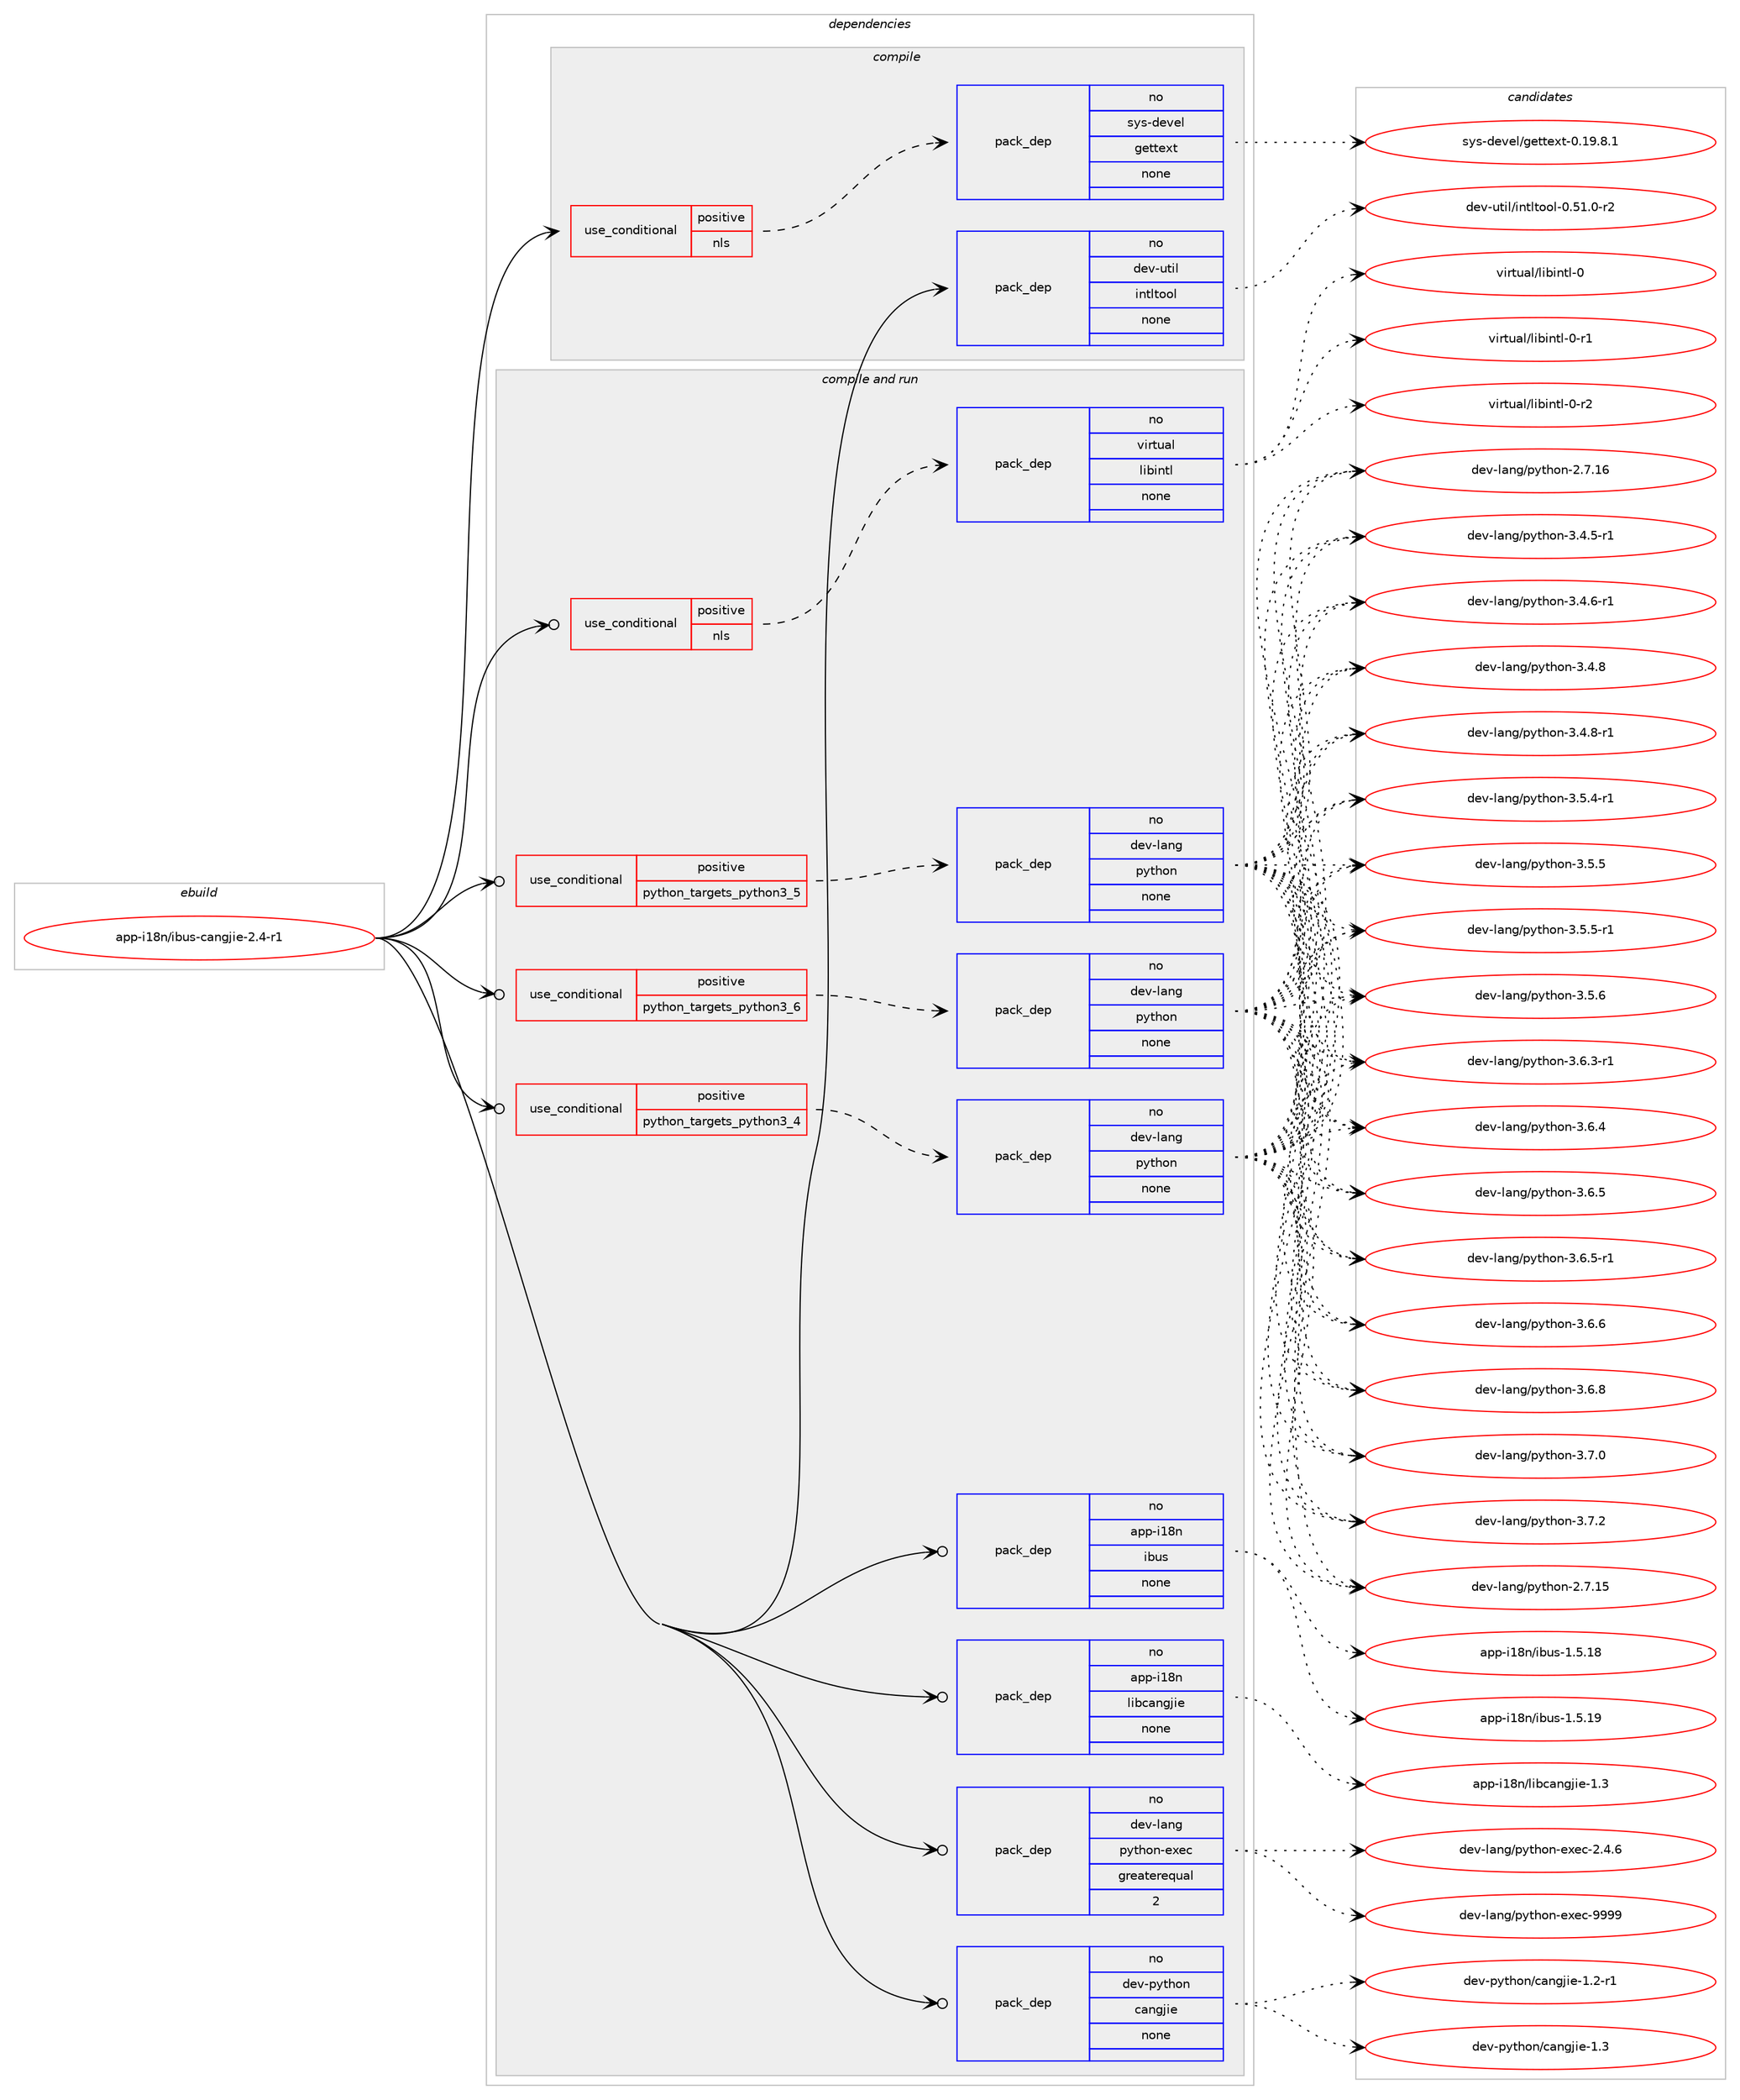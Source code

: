 digraph prolog {

# *************
# Graph options
# *************

newrank=true;
concentrate=true;
compound=true;
graph [rankdir=LR,fontname=Helvetica,fontsize=10,ranksep=1.5];#, ranksep=2.5, nodesep=0.2];
edge  [arrowhead=vee];
node  [fontname=Helvetica,fontsize=10];

# **********
# The ebuild
# **********

subgraph cluster_leftcol {
color=gray;
rank=same;
label=<<i>ebuild</i>>;
id [label="app-i18n/ibus-cangjie-2.4-r1", color=red, width=4, href="../app-i18n/ibus-cangjie-2.4-r1.svg"];
}

# ****************
# The dependencies
# ****************

subgraph cluster_midcol {
color=gray;
label=<<i>dependencies</i>>;
subgraph cluster_compile {
fillcolor="#eeeeee";
style=filled;
label=<<i>compile</i>>;
subgraph cond352565 {
dependency1294907 [label=<<TABLE BORDER="0" CELLBORDER="1" CELLSPACING="0" CELLPADDING="4"><TR><TD ROWSPAN="3" CELLPADDING="10">use_conditional</TD></TR><TR><TD>positive</TD></TR><TR><TD>nls</TD></TR></TABLE>>, shape=none, color=red];
subgraph pack922239 {
dependency1294908 [label=<<TABLE BORDER="0" CELLBORDER="1" CELLSPACING="0" CELLPADDING="4" WIDTH="220"><TR><TD ROWSPAN="6" CELLPADDING="30">pack_dep</TD></TR><TR><TD WIDTH="110">no</TD></TR><TR><TD>sys-devel</TD></TR><TR><TD>gettext</TD></TR><TR><TD>none</TD></TR><TR><TD></TD></TR></TABLE>>, shape=none, color=blue];
}
dependency1294907:e -> dependency1294908:w [weight=20,style="dashed",arrowhead="vee"];
}
id:e -> dependency1294907:w [weight=20,style="solid",arrowhead="vee"];
subgraph pack922240 {
dependency1294909 [label=<<TABLE BORDER="0" CELLBORDER="1" CELLSPACING="0" CELLPADDING="4" WIDTH="220"><TR><TD ROWSPAN="6" CELLPADDING="30">pack_dep</TD></TR><TR><TD WIDTH="110">no</TD></TR><TR><TD>dev-util</TD></TR><TR><TD>intltool</TD></TR><TR><TD>none</TD></TR><TR><TD></TD></TR></TABLE>>, shape=none, color=blue];
}
id:e -> dependency1294909:w [weight=20,style="solid",arrowhead="vee"];
}
subgraph cluster_compileandrun {
fillcolor="#eeeeee";
style=filled;
label=<<i>compile and run</i>>;
subgraph cond352566 {
dependency1294910 [label=<<TABLE BORDER="0" CELLBORDER="1" CELLSPACING="0" CELLPADDING="4"><TR><TD ROWSPAN="3" CELLPADDING="10">use_conditional</TD></TR><TR><TD>positive</TD></TR><TR><TD>nls</TD></TR></TABLE>>, shape=none, color=red];
subgraph pack922241 {
dependency1294911 [label=<<TABLE BORDER="0" CELLBORDER="1" CELLSPACING="0" CELLPADDING="4" WIDTH="220"><TR><TD ROWSPAN="6" CELLPADDING="30">pack_dep</TD></TR><TR><TD WIDTH="110">no</TD></TR><TR><TD>virtual</TD></TR><TR><TD>libintl</TD></TR><TR><TD>none</TD></TR><TR><TD></TD></TR></TABLE>>, shape=none, color=blue];
}
dependency1294910:e -> dependency1294911:w [weight=20,style="dashed",arrowhead="vee"];
}
id:e -> dependency1294910:w [weight=20,style="solid",arrowhead="odotvee"];
subgraph cond352567 {
dependency1294912 [label=<<TABLE BORDER="0" CELLBORDER="1" CELLSPACING="0" CELLPADDING="4"><TR><TD ROWSPAN="3" CELLPADDING="10">use_conditional</TD></TR><TR><TD>positive</TD></TR><TR><TD>python_targets_python3_4</TD></TR></TABLE>>, shape=none, color=red];
subgraph pack922242 {
dependency1294913 [label=<<TABLE BORDER="0" CELLBORDER="1" CELLSPACING="0" CELLPADDING="4" WIDTH="220"><TR><TD ROWSPAN="6" CELLPADDING="30">pack_dep</TD></TR><TR><TD WIDTH="110">no</TD></TR><TR><TD>dev-lang</TD></TR><TR><TD>python</TD></TR><TR><TD>none</TD></TR><TR><TD></TD></TR></TABLE>>, shape=none, color=blue];
}
dependency1294912:e -> dependency1294913:w [weight=20,style="dashed",arrowhead="vee"];
}
id:e -> dependency1294912:w [weight=20,style="solid",arrowhead="odotvee"];
subgraph cond352568 {
dependency1294914 [label=<<TABLE BORDER="0" CELLBORDER="1" CELLSPACING="0" CELLPADDING="4"><TR><TD ROWSPAN="3" CELLPADDING="10">use_conditional</TD></TR><TR><TD>positive</TD></TR><TR><TD>python_targets_python3_5</TD></TR></TABLE>>, shape=none, color=red];
subgraph pack922243 {
dependency1294915 [label=<<TABLE BORDER="0" CELLBORDER="1" CELLSPACING="0" CELLPADDING="4" WIDTH="220"><TR><TD ROWSPAN="6" CELLPADDING="30">pack_dep</TD></TR><TR><TD WIDTH="110">no</TD></TR><TR><TD>dev-lang</TD></TR><TR><TD>python</TD></TR><TR><TD>none</TD></TR><TR><TD></TD></TR></TABLE>>, shape=none, color=blue];
}
dependency1294914:e -> dependency1294915:w [weight=20,style="dashed",arrowhead="vee"];
}
id:e -> dependency1294914:w [weight=20,style="solid",arrowhead="odotvee"];
subgraph cond352569 {
dependency1294916 [label=<<TABLE BORDER="0" CELLBORDER="1" CELLSPACING="0" CELLPADDING="4"><TR><TD ROWSPAN="3" CELLPADDING="10">use_conditional</TD></TR><TR><TD>positive</TD></TR><TR><TD>python_targets_python3_6</TD></TR></TABLE>>, shape=none, color=red];
subgraph pack922244 {
dependency1294917 [label=<<TABLE BORDER="0" CELLBORDER="1" CELLSPACING="0" CELLPADDING="4" WIDTH="220"><TR><TD ROWSPAN="6" CELLPADDING="30">pack_dep</TD></TR><TR><TD WIDTH="110">no</TD></TR><TR><TD>dev-lang</TD></TR><TR><TD>python</TD></TR><TR><TD>none</TD></TR><TR><TD></TD></TR></TABLE>>, shape=none, color=blue];
}
dependency1294916:e -> dependency1294917:w [weight=20,style="dashed",arrowhead="vee"];
}
id:e -> dependency1294916:w [weight=20,style="solid",arrowhead="odotvee"];
subgraph pack922245 {
dependency1294918 [label=<<TABLE BORDER="0" CELLBORDER="1" CELLSPACING="0" CELLPADDING="4" WIDTH="220"><TR><TD ROWSPAN="6" CELLPADDING="30">pack_dep</TD></TR><TR><TD WIDTH="110">no</TD></TR><TR><TD>app-i18n</TD></TR><TR><TD>ibus</TD></TR><TR><TD>none</TD></TR><TR><TD></TD></TR></TABLE>>, shape=none, color=blue];
}
id:e -> dependency1294918:w [weight=20,style="solid",arrowhead="odotvee"];
subgraph pack922246 {
dependency1294919 [label=<<TABLE BORDER="0" CELLBORDER="1" CELLSPACING="0" CELLPADDING="4" WIDTH="220"><TR><TD ROWSPAN="6" CELLPADDING="30">pack_dep</TD></TR><TR><TD WIDTH="110">no</TD></TR><TR><TD>app-i18n</TD></TR><TR><TD>libcangjie</TD></TR><TR><TD>none</TD></TR><TR><TD></TD></TR></TABLE>>, shape=none, color=blue];
}
id:e -> dependency1294919:w [weight=20,style="solid",arrowhead="odotvee"];
subgraph pack922247 {
dependency1294920 [label=<<TABLE BORDER="0" CELLBORDER="1" CELLSPACING="0" CELLPADDING="4" WIDTH="220"><TR><TD ROWSPAN="6" CELLPADDING="30">pack_dep</TD></TR><TR><TD WIDTH="110">no</TD></TR><TR><TD>dev-lang</TD></TR><TR><TD>python-exec</TD></TR><TR><TD>greaterequal</TD></TR><TR><TD>2</TD></TR></TABLE>>, shape=none, color=blue];
}
id:e -> dependency1294920:w [weight=20,style="solid",arrowhead="odotvee"];
subgraph pack922248 {
dependency1294921 [label=<<TABLE BORDER="0" CELLBORDER="1" CELLSPACING="0" CELLPADDING="4" WIDTH="220"><TR><TD ROWSPAN="6" CELLPADDING="30">pack_dep</TD></TR><TR><TD WIDTH="110">no</TD></TR><TR><TD>dev-python</TD></TR><TR><TD>cangjie</TD></TR><TR><TD>none</TD></TR><TR><TD></TD></TR></TABLE>>, shape=none, color=blue];
}
id:e -> dependency1294921:w [weight=20,style="solid",arrowhead="odotvee"];
}
subgraph cluster_run {
fillcolor="#eeeeee";
style=filled;
label=<<i>run</i>>;
}
}

# **************
# The candidates
# **************

subgraph cluster_choices {
rank=same;
color=gray;
label=<<i>candidates</i>>;

subgraph choice922239 {
color=black;
nodesep=1;
choice1151211154510010111810110847103101116116101120116454846495746564649 [label="sys-devel/gettext-0.19.8.1", color=red, width=4,href="../sys-devel/gettext-0.19.8.1.svg"];
dependency1294908:e -> choice1151211154510010111810110847103101116116101120116454846495746564649:w [style=dotted,weight="100"];
}
subgraph choice922240 {
color=black;
nodesep=1;
choice1001011184511711610510847105110116108116111111108454846534946484511450 [label="dev-util/intltool-0.51.0-r2", color=red, width=4,href="../dev-util/intltool-0.51.0-r2.svg"];
dependency1294909:e -> choice1001011184511711610510847105110116108116111111108454846534946484511450:w [style=dotted,weight="100"];
}
subgraph choice922241 {
color=black;
nodesep=1;
choice1181051141161179710847108105981051101161084548 [label="virtual/libintl-0", color=red, width=4,href="../virtual/libintl-0.svg"];
choice11810511411611797108471081059810511011610845484511449 [label="virtual/libintl-0-r1", color=red, width=4,href="../virtual/libintl-0-r1.svg"];
choice11810511411611797108471081059810511011610845484511450 [label="virtual/libintl-0-r2", color=red, width=4,href="../virtual/libintl-0-r2.svg"];
dependency1294911:e -> choice1181051141161179710847108105981051101161084548:w [style=dotted,weight="100"];
dependency1294911:e -> choice11810511411611797108471081059810511011610845484511449:w [style=dotted,weight="100"];
dependency1294911:e -> choice11810511411611797108471081059810511011610845484511450:w [style=dotted,weight="100"];
}
subgraph choice922242 {
color=black;
nodesep=1;
choice10010111845108971101034711212111610411111045504655464953 [label="dev-lang/python-2.7.15", color=red, width=4,href="../dev-lang/python-2.7.15.svg"];
choice10010111845108971101034711212111610411111045504655464954 [label="dev-lang/python-2.7.16", color=red, width=4,href="../dev-lang/python-2.7.16.svg"];
choice1001011184510897110103471121211161041111104551465246534511449 [label="dev-lang/python-3.4.5-r1", color=red, width=4,href="../dev-lang/python-3.4.5-r1.svg"];
choice1001011184510897110103471121211161041111104551465246544511449 [label="dev-lang/python-3.4.6-r1", color=red, width=4,href="../dev-lang/python-3.4.6-r1.svg"];
choice100101118451089711010347112121116104111110455146524656 [label="dev-lang/python-3.4.8", color=red, width=4,href="../dev-lang/python-3.4.8.svg"];
choice1001011184510897110103471121211161041111104551465246564511449 [label="dev-lang/python-3.4.8-r1", color=red, width=4,href="../dev-lang/python-3.4.8-r1.svg"];
choice1001011184510897110103471121211161041111104551465346524511449 [label="dev-lang/python-3.5.4-r1", color=red, width=4,href="../dev-lang/python-3.5.4-r1.svg"];
choice100101118451089711010347112121116104111110455146534653 [label="dev-lang/python-3.5.5", color=red, width=4,href="../dev-lang/python-3.5.5.svg"];
choice1001011184510897110103471121211161041111104551465346534511449 [label="dev-lang/python-3.5.5-r1", color=red, width=4,href="../dev-lang/python-3.5.5-r1.svg"];
choice100101118451089711010347112121116104111110455146534654 [label="dev-lang/python-3.5.6", color=red, width=4,href="../dev-lang/python-3.5.6.svg"];
choice1001011184510897110103471121211161041111104551465446514511449 [label="dev-lang/python-3.6.3-r1", color=red, width=4,href="../dev-lang/python-3.6.3-r1.svg"];
choice100101118451089711010347112121116104111110455146544652 [label="dev-lang/python-3.6.4", color=red, width=4,href="../dev-lang/python-3.6.4.svg"];
choice100101118451089711010347112121116104111110455146544653 [label="dev-lang/python-3.6.5", color=red, width=4,href="../dev-lang/python-3.6.5.svg"];
choice1001011184510897110103471121211161041111104551465446534511449 [label="dev-lang/python-3.6.5-r1", color=red, width=4,href="../dev-lang/python-3.6.5-r1.svg"];
choice100101118451089711010347112121116104111110455146544654 [label="dev-lang/python-3.6.6", color=red, width=4,href="../dev-lang/python-3.6.6.svg"];
choice100101118451089711010347112121116104111110455146544656 [label="dev-lang/python-3.6.8", color=red, width=4,href="../dev-lang/python-3.6.8.svg"];
choice100101118451089711010347112121116104111110455146554648 [label="dev-lang/python-3.7.0", color=red, width=4,href="../dev-lang/python-3.7.0.svg"];
choice100101118451089711010347112121116104111110455146554650 [label="dev-lang/python-3.7.2", color=red, width=4,href="../dev-lang/python-3.7.2.svg"];
dependency1294913:e -> choice10010111845108971101034711212111610411111045504655464953:w [style=dotted,weight="100"];
dependency1294913:e -> choice10010111845108971101034711212111610411111045504655464954:w [style=dotted,weight="100"];
dependency1294913:e -> choice1001011184510897110103471121211161041111104551465246534511449:w [style=dotted,weight="100"];
dependency1294913:e -> choice1001011184510897110103471121211161041111104551465246544511449:w [style=dotted,weight="100"];
dependency1294913:e -> choice100101118451089711010347112121116104111110455146524656:w [style=dotted,weight="100"];
dependency1294913:e -> choice1001011184510897110103471121211161041111104551465246564511449:w [style=dotted,weight="100"];
dependency1294913:e -> choice1001011184510897110103471121211161041111104551465346524511449:w [style=dotted,weight="100"];
dependency1294913:e -> choice100101118451089711010347112121116104111110455146534653:w [style=dotted,weight="100"];
dependency1294913:e -> choice1001011184510897110103471121211161041111104551465346534511449:w [style=dotted,weight="100"];
dependency1294913:e -> choice100101118451089711010347112121116104111110455146534654:w [style=dotted,weight="100"];
dependency1294913:e -> choice1001011184510897110103471121211161041111104551465446514511449:w [style=dotted,weight="100"];
dependency1294913:e -> choice100101118451089711010347112121116104111110455146544652:w [style=dotted,weight="100"];
dependency1294913:e -> choice100101118451089711010347112121116104111110455146544653:w [style=dotted,weight="100"];
dependency1294913:e -> choice1001011184510897110103471121211161041111104551465446534511449:w [style=dotted,weight="100"];
dependency1294913:e -> choice100101118451089711010347112121116104111110455146544654:w [style=dotted,weight="100"];
dependency1294913:e -> choice100101118451089711010347112121116104111110455146544656:w [style=dotted,weight="100"];
dependency1294913:e -> choice100101118451089711010347112121116104111110455146554648:w [style=dotted,weight="100"];
dependency1294913:e -> choice100101118451089711010347112121116104111110455146554650:w [style=dotted,weight="100"];
}
subgraph choice922243 {
color=black;
nodesep=1;
choice10010111845108971101034711212111610411111045504655464953 [label="dev-lang/python-2.7.15", color=red, width=4,href="../dev-lang/python-2.7.15.svg"];
choice10010111845108971101034711212111610411111045504655464954 [label="dev-lang/python-2.7.16", color=red, width=4,href="../dev-lang/python-2.7.16.svg"];
choice1001011184510897110103471121211161041111104551465246534511449 [label="dev-lang/python-3.4.5-r1", color=red, width=4,href="../dev-lang/python-3.4.5-r1.svg"];
choice1001011184510897110103471121211161041111104551465246544511449 [label="dev-lang/python-3.4.6-r1", color=red, width=4,href="../dev-lang/python-3.4.6-r1.svg"];
choice100101118451089711010347112121116104111110455146524656 [label="dev-lang/python-3.4.8", color=red, width=4,href="../dev-lang/python-3.4.8.svg"];
choice1001011184510897110103471121211161041111104551465246564511449 [label="dev-lang/python-3.4.8-r1", color=red, width=4,href="../dev-lang/python-3.4.8-r1.svg"];
choice1001011184510897110103471121211161041111104551465346524511449 [label="dev-lang/python-3.5.4-r1", color=red, width=4,href="../dev-lang/python-3.5.4-r1.svg"];
choice100101118451089711010347112121116104111110455146534653 [label="dev-lang/python-3.5.5", color=red, width=4,href="../dev-lang/python-3.5.5.svg"];
choice1001011184510897110103471121211161041111104551465346534511449 [label="dev-lang/python-3.5.5-r1", color=red, width=4,href="../dev-lang/python-3.5.5-r1.svg"];
choice100101118451089711010347112121116104111110455146534654 [label="dev-lang/python-3.5.6", color=red, width=4,href="../dev-lang/python-3.5.6.svg"];
choice1001011184510897110103471121211161041111104551465446514511449 [label="dev-lang/python-3.6.3-r1", color=red, width=4,href="../dev-lang/python-3.6.3-r1.svg"];
choice100101118451089711010347112121116104111110455146544652 [label="dev-lang/python-3.6.4", color=red, width=4,href="../dev-lang/python-3.6.4.svg"];
choice100101118451089711010347112121116104111110455146544653 [label="dev-lang/python-3.6.5", color=red, width=4,href="../dev-lang/python-3.6.5.svg"];
choice1001011184510897110103471121211161041111104551465446534511449 [label="dev-lang/python-3.6.5-r1", color=red, width=4,href="../dev-lang/python-3.6.5-r1.svg"];
choice100101118451089711010347112121116104111110455146544654 [label="dev-lang/python-3.6.6", color=red, width=4,href="../dev-lang/python-3.6.6.svg"];
choice100101118451089711010347112121116104111110455146544656 [label="dev-lang/python-3.6.8", color=red, width=4,href="../dev-lang/python-3.6.8.svg"];
choice100101118451089711010347112121116104111110455146554648 [label="dev-lang/python-3.7.0", color=red, width=4,href="../dev-lang/python-3.7.0.svg"];
choice100101118451089711010347112121116104111110455146554650 [label="dev-lang/python-3.7.2", color=red, width=4,href="../dev-lang/python-3.7.2.svg"];
dependency1294915:e -> choice10010111845108971101034711212111610411111045504655464953:w [style=dotted,weight="100"];
dependency1294915:e -> choice10010111845108971101034711212111610411111045504655464954:w [style=dotted,weight="100"];
dependency1294915:e -> choice1001011184510897110103471121211161041111104551465246534511449:w [style=dotted,weight="100"];
dependency1294915:e -> choice1001011184510897110103471121211161041111104551465246544511449:w [style=dotted,weight="100"];
dependency1294915:e -> choice100101118451089711010347112121116104111110455146524656:w [style=dotted,weight="100"];
dependency1294915:e -> choice1001011184510897110103471121211161041111104551465246564511449:w [style=dotted,weight="100"];
dependency1294915:e -> choice1001011184510897110103471121211161041111104551465346524511449:w [style=dotted,weight="100"];
dependency1294915:e -> choice100101118451089711010347112121116104111110455146534653:w [style=dotted,weight="100"];
dependency1294915:e -> choice1001011184510897110103471121211161041111104551465346534511449:w [style=dotted,weight="100"];
dependency1294915:e -> choice100101118451089711010347112121116104111110455146534654:w [style=dotted,weight="100"];
dependency1294915:e -> choice1001011184510897110103471121211161041111104551465446514511449:w [style=dotted,weight="100"];
dependency1294915:e -> choice100101118451089711010347112121116104111110455146544652:w [style=dotted,weight="100"];
dependency1294915:e -> choice100101118451089711010347112121116104111110455146544653:w [style=dotted,weight="100"];
dependency1294915:e -> choice1001011184510897110103471121211161041111104551465446534511449:w [style=dotted,weight="100"];
dependency1294915:e -> choice100101118451089711010347112121116104111110455146544654:w [style=dotted,weight="100"];
dependency1294915:e -> choice100101118451089711010347112121116104111110455146544656:w [style=dotted,weight="100"];
dependency1294915:e -> choice100101118451089711010347112121116104111110455146554648:w [style=dotted,weight="100"];
dependency1294915:e -> choice100101118451089711010347112121116104111110455146554650:w [style=dotted,weight="100"];
}
subgraph choice922244 {
color=black;
nodesep=1;
choice10010111845108971101034711212111610411111045504655464953 [label="dev-lang/python-2.7.15", color=red, width=4,href="../dev-lang/python-2.7.15.svg"];
choice10010111845108971101034711212111610411111045504655464954 [label="dev-lang/python-2.7.16", color=red, width=4,href="../dev-lang/python-2.7.16.svg"];
choice1001011184510897110103471121211161041111104551465246534511449 [label="dev-lang/python-3.4.5-r1", color=red, width=4,href="../dev-lang/python-3.4.5-r1.svg"];
choice1001011184510897110103471121211161041111104551465246544511449 [label="dev-lang/python-3.4.6-r1", color=red, width=4,href="../dev-lang/python-3.4.6-r1.svg"];
choice100101118451089711010347112121116104111110455146524656 [label="dev-lang/python-3.4.8", color=red, width=4,href="../dev-lang/python-3.4.8.svg"];
choice1001011184510897110103471121211161041111104551465246564511449 [label="dev-lang/python-3.4.8-r1", color=red, width=4,href="../dev-lang/python-3.4.8-r1.svg"];
choice1001011184510897110103471121211161041111104551465346524511449 [label="dev-lang/python-3.5.4-r1", color=red, width=4,href="../dev-lang/python-3.5.4-r1.svg"];
choice100101118451089711010347112121116104111110455146534653 [label="dev-lang/python-3.5.5", color=red, width=4,href="../dev-lang/python-3.5.5.svg"];
choice1001011184510897110103471121211161041111104551465346534511449 [label="dev-lang/python-3.5.5-r1", color=red, width=4,href="../dev-lang/python-3.5.5-r1.svg"];
choice100101118451089711010347112121116104111110455146534654 [label="dev-lang/python-3.5.6", color=red, width=4,href="../dev-lang/python-3.5.6.svg"];
choice1001011184510897110103471121211161041111104551465446514511449 [label="dev-lang/python-3.6.3-r1", color=red, width=4,href="../dev-lang/python-3.6.3-r1.svg"];
choice100101118451089711010347112121116104111110455146544652 [label="dev-lang/python-3.6.4", color=red, width=4,href="../dev-lang/python-3.6.4.svg"];
choice100101118451089711010347112121116104111110455146544653 [label="dev-lang/python-3.6.5", color=red, width=4,href="../dev-lang/python-3.6.5.svg"];
choice1001011184510897110103471121211161041111104551465446534511449 [label="dev-lang/python-3.6.5-r1", color=red, width=4,href="../dev-lang/python-3.6.5-r1.svg"];
choice100101118451089711010347112121116104111110455146544654 [label="dev-lang/python-3.6.6", color=red, width=4,href="../dev-lang/python-3.6.6.svg"];
choice100101118451089711010347112121116104111110455146544656 [label="dev-lang/python-3.6.8", color=red, width=4,href="../dev-lang/python-3.6.8.svg"];
choice100101118451089711010347112121116104111110455146554648 [label="dev-lang/python-3.7.0", color=red, width=4,href="../dev-lang/python-3.7.0.svg"];
choice100101118451089711010347112121116104111110455146554650 [label="dev-lang/python-3.7.2", color=red, width=4,href="../dev-lang/python-3.7.2.svg"];
dependency1294917:e -> choice10010111845108971101034711212111610411111045504655464953:w [style=dotted,weight="100"];
dependency1294917:e -> choice10010111845108971101034711212111610411111045504655464954:w [style=dotted,weight="100"];
dependency1294917:e -> choice1001011184510897110103471121211161041111104551465246534511449:w [style=dotted,weight="100"];
dependency1294917:e -> choice1001011184510897110103471121211161041111104551465246544511449:w [style=dotted,weight="100"];
dependency1294917:e -> choice100101118451089711010347112121116104111110455146524656:w [style=dotted,weight="100"];
dependency1294917:e -> choice1001011184510897110103471121211161041111104551465246564511449:w [style=dotted,weight="100"];
dependency1294917:e -> choice1001011184510897110103471121211161041111104551465346524511449:w [style=dotted,weight="100"];
dependency1294917:e -> choice100101118451089711010347112121116104111110455146534653:w [style=dotted,weight="100"];
dependency1294917:e -> choice1001011184510897110103471121211161041111104551465346534511449:w [style=dotted,weight="100"];
dependency1294917:e -> choice100101118451089711010347112121116104111110455146534654:w [style=dotted,weight="100"];
dependency1294917:e -> choice1001011184510897110103471121211161041111104551465446514511449:w [style=dotted,weight="100"];
dependency1294917:e -> choice100101118451089711010347112121116104111110455146544652:w [style=dotted,weight="100"];
dependency1294917:e -> choice100101118451089711010347112121116104111110455146544653:w [style=dotted,weight="100"];
dependency1294917:e -> choice1001011184510897110103471121211161041111104551465446534511449:w [style=dotted,weight="100"];
dependency1294917:e -> choice100101118451089711010347112121116104111110455146544654:w [style=dotted,weight="100"];
dependency1294917:e -> choice100101118451089711010347112121116104111110455146544656:w [style=dotted,weight="100"];
dependency1294917:e -> choice100101118451089711010347112121116104111110455146554648:w [style=dotted,weight="100"];
dependency1294917:e -> choice100101118451089711010347112121116104111110455146554650:w [style=dotted,weight="100"];
}
subgraph choice922245 {
color=black;
nodesep=1;
choice97112112451054956110471059811711545494653464956 [label="app-i18n/ibus-1.5.18", color=red, width=4,href="../app-i18n/ibus-1.5.18.svg"];
choice97112112451054956110471059811711545494653464957 [label="app-i18n/ibus-1.5.19", color=red, width=4,href="../app-i18n/ibus-1.5.19.svg"];
dependency1294918:e -> choice97112112451054956110471059811711545494653464956:w [style=dotted,weight="100"];
dependency1294918:e -> choice97112112451054956110471059811711545494653464957:w [style=dotted,weight="100"];
}
subgraph choice922246 {
color=black;
nodesep=1;
choice971121124510549561104710810598999711010310610510145494651 [label="app-i18n/libcangjie-1.3", color=red, width=4,href="../app-i18n/libcangjie-1.3.svg"];
dependency1294919:e -> choice971121124510549561104710810598999711010310610510145494651:w [style=dotted,weight="100"];
}
subgraph choice922247 {
color=black;
nodesep=1;
choice1001011184510897110103471121211161041111104510112010199455046524654 [label="dev-lang/python-exec-2.4.6", color=red, width=4,href="../dev-lang/python-exec-2.4.6.svg"];
choice10010111845108971101034711212111610411111045101120101994557575757 [label="dev-lang/python-exec-9999", color=red, width=4,href="../dev-lang/python-exec-9999.svg"];
dependency1294920:e -> choice1001011184510897110103471121211161041111104510112010199455046524654:w [style=dotted,weight="100"];
dependency1294920:e -> choice10010111845108971101034711212111610411111045101120101994557575757:w [style=dotted,weight="100"];
}
subgraph choice922248 {
color=black;
nodesep=1;
choice10010111845112121116104111110479997110103106105101454946504511449 [label="dev-python/cangjie-1.2-r1", color=red, width=4,href="../dev-python/cangjie-1.2-r1.svg"];
choice1001011184511212111610411111047999711010310610510145494651 [label="dev-python/cangjie-1.3", color=red, width=4,href="../dev-python/cangjie-1.3.svg"];
dependency1294921:e -> choice10010111845112121116104111110479997110103106105101454946504511449:w [style=dotted,weight="100"];
dependency1294921:e -> choice1001011184511212111610411111047999711010310610510145494651:w [style=dotted,weight="100"];
}
}

}
